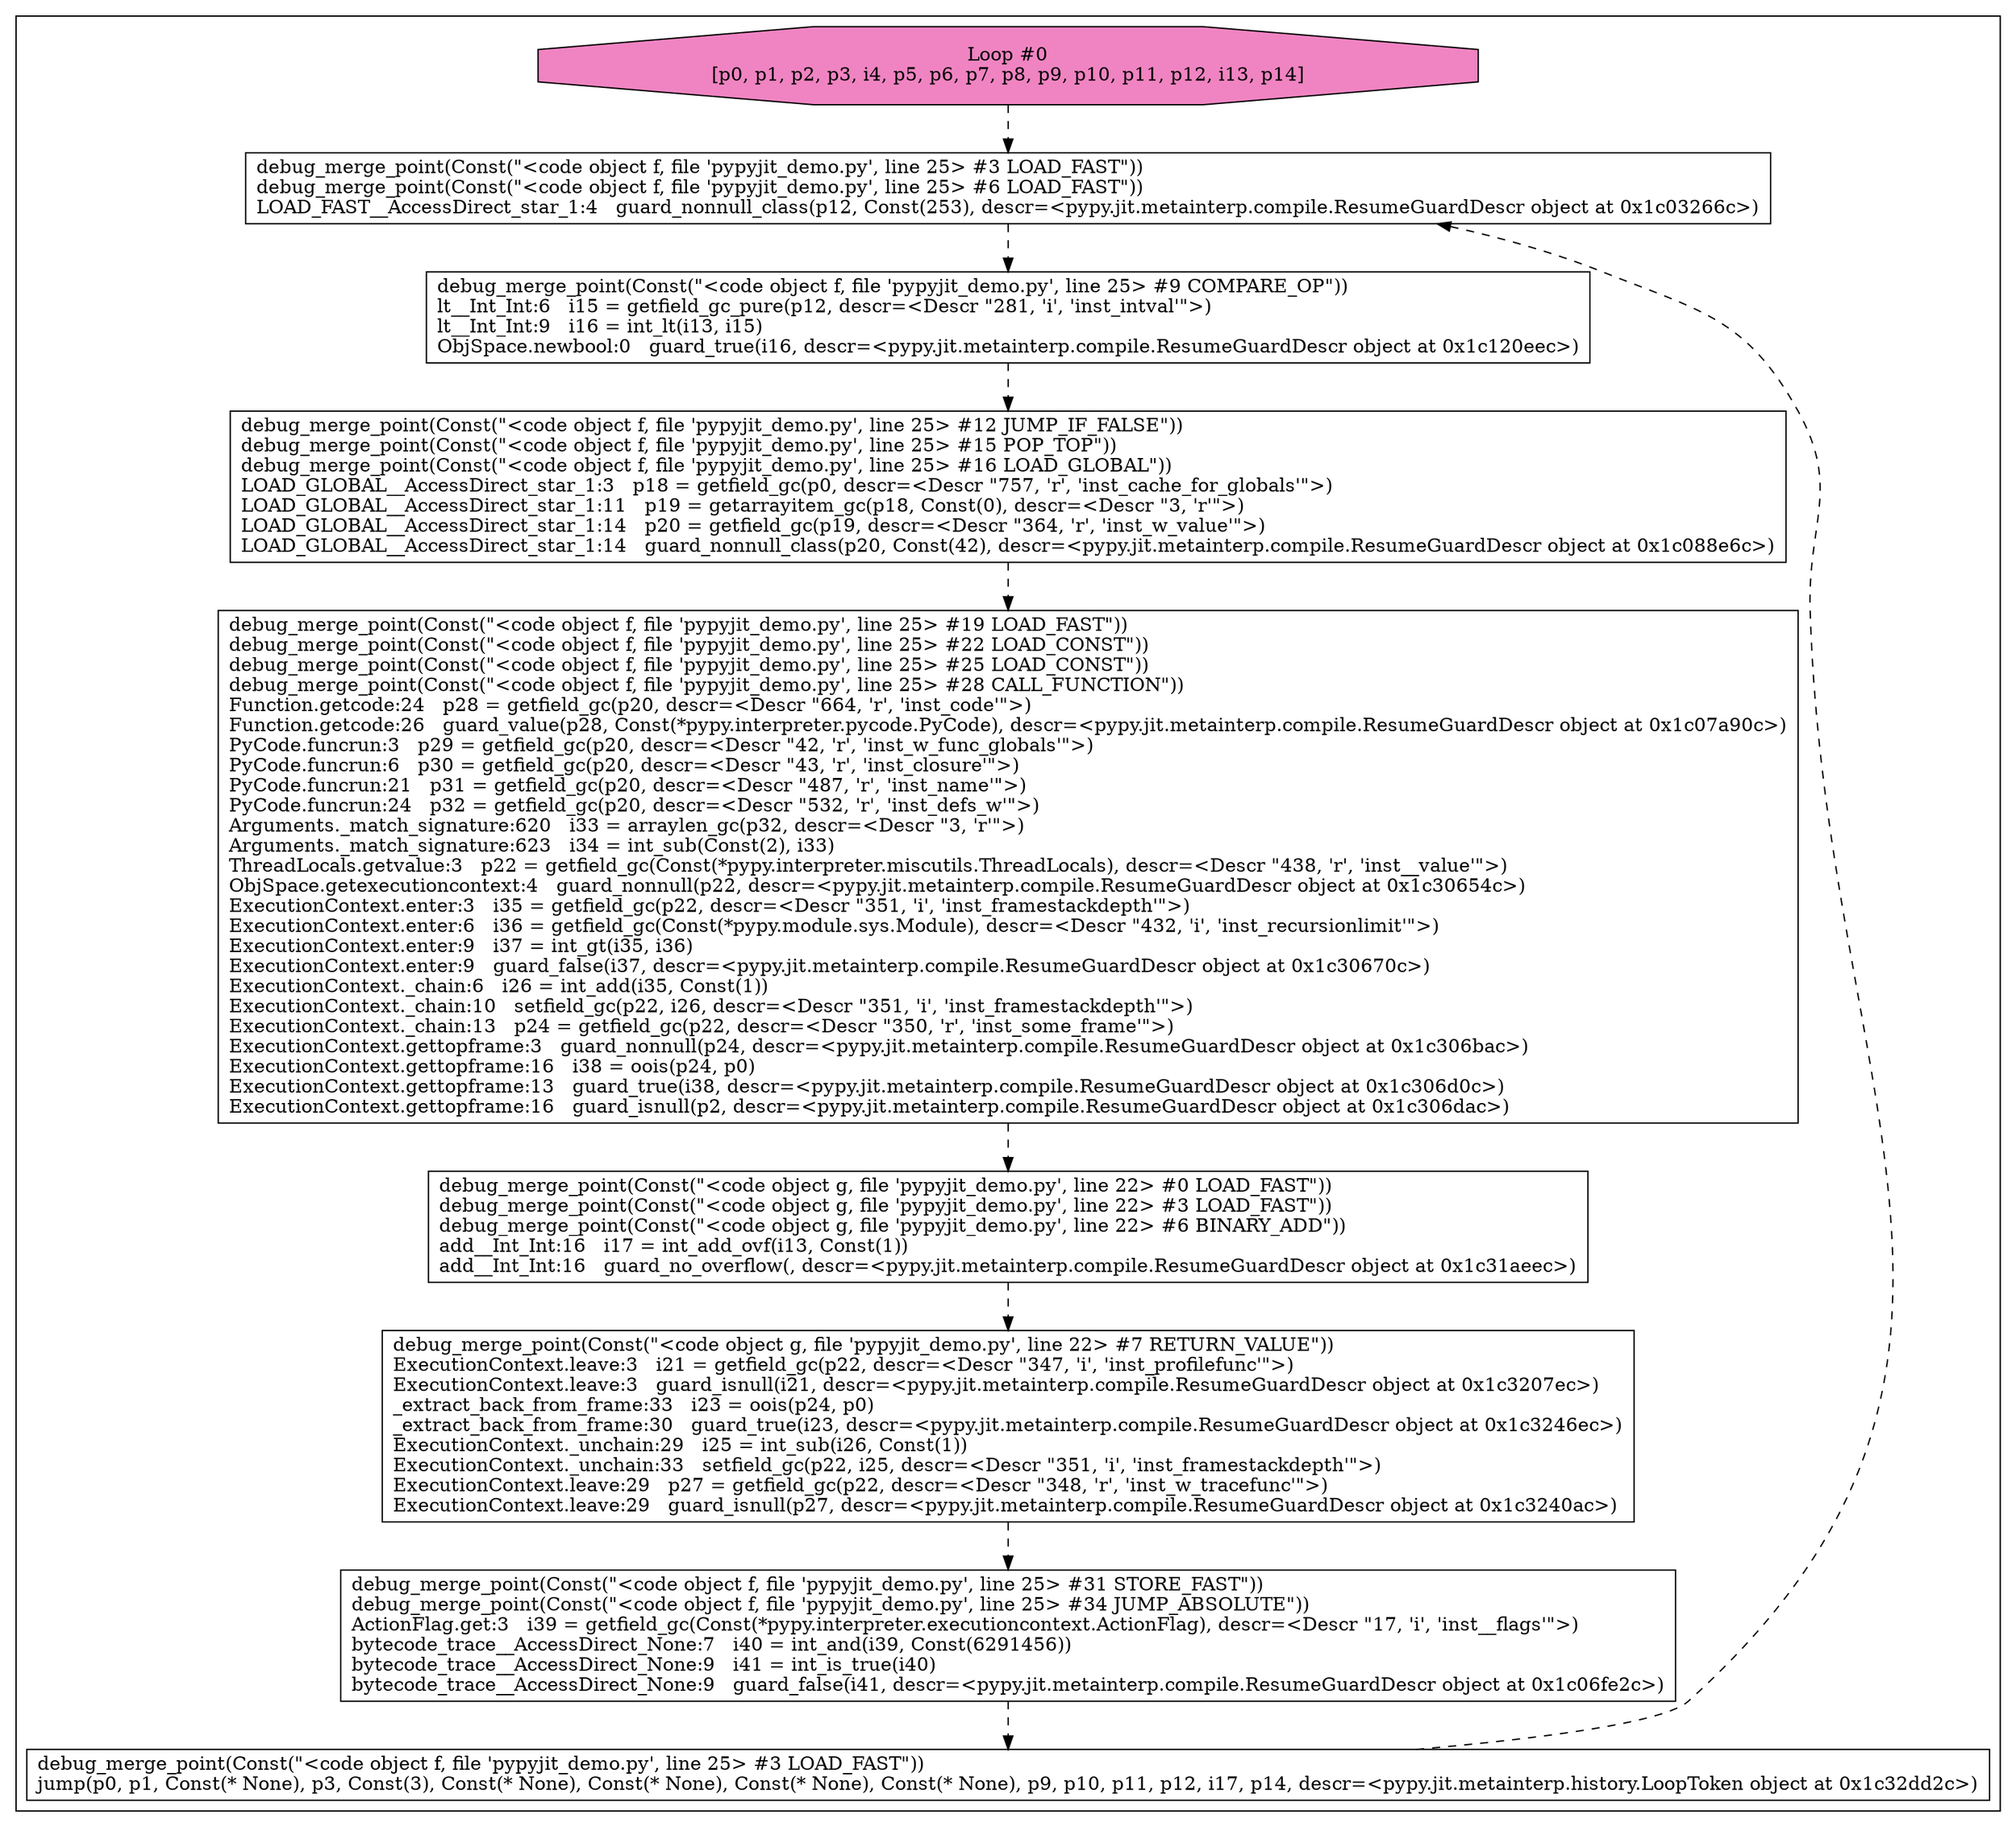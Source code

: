 digraph _resop {
clusterrank="local"
subgraph cluster0 {
_graph0 [shape="octagon", label="Loop #0\n[p0, p1, p2, p3, i4, p5, p6, p7, p8, p9, p10, p11, p12, i13, p14]", color="black", fillcolor="#f084c2", style="filled", width="0.75"];
_g0op0 [shape="box", label="debug_merge_point(Const(\"<code object f, file 'pypyjit_demo.py', line 25> #3 LOAD_FAST\"))\ldebug_merge_point(Const(\"<code object f, file 'pypyjit_demo.py', line 25> #6 LOAD_FAST\"))\lLOAD_FAST__AccessDirect_star_1:4   guard_nonnull_class(p12, Const(253), descr=<pypy.jit.metainterp.compile.ResumeGuardDescr object at 0x1c03266c>)\l", color="black", fillcolor="white", style="filled", width="0.75"];
_g0op3 [shape="box", label="debug_merge_point(Const(\"<code object f, file 'pypyjit_demo.py', line 25> #9 COMPARE_OP\"))\llt__Int_Int:6   i15 = getfield_gc_pure(p12, descr=<Descr \"281, 'i', 'inst_intval'\">)\llt__Int_Int:9   i16 = int_lt(i13, i15)\lObjSpace.newbool:0   guard_true(i16, descr=<pypy.jit.metainterp.compile.ResumeGuardDescr object at 0x1c120eec>)\l", color="black", fillcolor="white", style="filled", width="0.75"];
_g0op39 [shape="box", label="debug_merge_point(Const(\"<code object g, file 'pypyjit_demo.py', line 22> #0 LOAD_FAST\"))\ldebug_merge_point(Const(\"<code object g, file 'pypyjit_demo.py', line 22> #3 LOAD_FAST\"))\ldebug_merge_point(Const(\"<code object g, file 'pypyjit_demo.py', line 22> #6 BINARY_ADD\"))\ladd__Int_Int:16   i17 = int_add_ovf(i13, Const(1))\ladd__Int_Int:16   guard_no_overflow(, descr=<pypy.jit.metainterp.compile.ResumeGuardDescr object at 0x1c31aeec>)\l", color="black", fillcolor="white", style="filled", width="0.75"];
_g0op7 [shape="box", label="debug_merge_point(Const(\"<code object f, file 'pypyjit_demo.py', line 25> #12 JUMP_IF_FALSE\"))\ldebug_merge_point(Const(\"<code object f, file 'pypyjit_demo.py', line 25> #15 POP_TOP\"))\ldebug_merge_point(Const(\"<code object f, file 'pypyjit_demo.py', line 25> #16 LOAD_GLOBAL\"))\lLOAD_GLOBAL__AccessDirect_star_1:3   p18 = getfield_gc(p0, descr=<Descr \"757, 'r', 'inst_cache_for_globals'\">)\lLOAD_GLOBAL__AccessDirect_star_1:11   p19 = getarrayitem_gc(p18, Const(0), descr=<Descr \"3, 'r'\">)\lLOAD_GLOBAL__AccessDirect_star_1:14   p20 = getfield_gc(p19, descr=<Descr \"364, 'r', 'inst_w_value'\">)\lLOAD_GLOBAL__AccessDirect_star_1:14   guard_nonnull_class(p20, Const(42), descr=<pypy.jit.metainterp.compile.ResumeGuardDescr object at 0x1c088e6c>)\l", color="black", fillcolor="white", style="filled", width="0.75"];
_g0op44 [shape="box", label="debug_merge_point(Const(\"<code object g, file 'pypyjit_demo.py', line 22> #7 RETURN_VALUE\"))\lExecutionContext.leave:3   i21 = getfield_gc(p22, descr=<Descr \"347, 'i', 'inst_profilefunc'\">)\lExecutionContext.leave:3   guard_isnull(i21, descr=<pypy.jit.metainterp.compile.ResumeGuardDescr object at 0x1c3207ec>)\l_extract_back_from_frame:33   i23 = oois(p24, p0)\l_extract_back_from_frame:30   guard_true(i23, descr=<pypy.jit.metainterp.compile.ResumeGuardDescr object at 0x1c3246ec>)\lExecutionContext._unchain:29   i25 = int_sub(i26, Const(1))\lExecutionContext._unchain:33   setfield_gc(p22, i25, descr=<Descr \"351, 'i', 'inst_framestackdepth'\">)\lExecutionContext.leave:29   p27 = getfield_gc(p22, descr=<Descr \"348, 'r', 'inst_w_tracefunc'\">)\lExecutionContext.leave:29   guard_isnull(p27, descr=<pypy.jit.metainterp.compile.ResumeGuardDescr object at 0x1c3240ac>)\l", color="black", fillcolor="white", style="filled", width="0.75"];
_g0op14 [shape="box", label="debug_merge_point(Const(\"<code object f, file 'pypyjit_demo.py', line 25> #19 LOAD_FAST\"))\ldebug_merge_point(Const(\"<code object f, file 'pypyjit_demo.py', line 25> #22 LOAD_CONST\"))\ldebug_merge_point(Const(\"<code object f, file 'pypyjit_demo.py', line 25> #25 LOAD_CONST\"))\ldebug_merge_point(Const(\"<code object f, file 'pypyjit_demo.py', line 25> #28 CALL_FUNCTION\"))\lFunction.getcode:24   p28 = getfield_gc(p20, descr=<Descr \"664, 'r', 'inst_code'\">)\lFunction.getcode:26   guard_value(p28, Const(*pypy.interpreter.pycode.PyCode), descr=<pypy.jit.metainterp.compile.ResumeGuardDescr object at 0x1c07a90c>)\lPyCode.funcrun:3   p29 = getfield_gc(p20, descr=<Descr \"42, 'r', 'inst_w_func_globals'\">)\lPyCode.funcrun:6   p30 = getfield_gc(p20, descr=<Descr \"43, 'r', 'inst_closure'\">)\lPyCode.funcrun:21   p31 = getfield_gc(p20, descr=<Descr \"487, 'r', 'inst_name'\">)\lPyCode.funcrun:24   p32 = getfield_gc(p20, descr=<Descr \"532, 'r', 'inst_defs_w'\">)\lArguments._match_signature:620   i33 = arraylen_gc(p32, descr=<Descr \"3, 'r'\">)\lArguments._match_signature:623   i34 = int_sub(Const(2), i33)\lThreadLocals.getvalue:3   p22 = getfield_gc(Const(*pypy.interpreter.miscutils.ThreadLocals), descr=<Descr \"438, 'r', 'inst__value'\">)\lObjSpace.getexecutioncontext:4   guard_nonnull(p22, descr=<pypy.jit.metainterp.compile.ResumeGuardDescr object at 0x1c30654c>)\lExecutionContext.enter:3   i35 = getfield_gc(p22, descr=<Descr \"351, 'i', 'inst_framestackdepth'\">)\lExecutionContext.enter:6   i36 = getfield_gc(Const(*pypy.module.sys.Module), descr=<Descr \"432, 'i', 'inst_recursionlimit'\">)\lExecutionContext.enter:9   i37 = int_gt(i35, i36)\lExecutionContext.enter:9   guard_false(i37, descr=<pypy.jit.metainterp.compile.ResumeGuardDescr object at 0x1c30670c>)\lExecutionContext._chain:6   i26 = int_add(i35, Const(1))\lExecutionContext._chain:10   setfield_gc(p22, i26, descr=<Descr \"351, 'i', 'inst_framestackdepth'\">)\lExecutionContext._chain:13   p24 = getfield_gc(p22, descr=<Descr \"350, 'r', 'inst_some_frame'\">)\lExecutionContext.gettopframe:3   guard_nonnull(p24, descr=<pypy.jit.metainterp.compile.ResumeGuardDescr object at 0x1c306bac>)\lExecutionContext.gettopframe:16   i38 = oois(p24, p0)\lExecutionContext.gettopframe:13   guard_true(i38, descr=<pypy.jit.metainterp.compile.ResumeGuardDescr object at 0x1c306d0c>)\lExecutionContext.gettopframe:16   guard_isnull(p2, descr=<pypy.jit.metainterp.compile.ResumeGuardDescr object at 0x1c306dac>)\l", color="black", fillcolor="white", style="filled", width="0.75"];
_g0op53 [shape="box", label="debug_merge_point(Const(\"<code object f, file 'pypyjit_demo.py', line 25> #31 STORE_FAST\"))\ldebug_merge_point(Const(\"<code object f, file 'pypyjit_demo.py', line 25> #34 JUMP_ABSOLUTE\"))\lActionFlag.get:3   i39 = getfield_gc(Const(*pypy.interpreter.executioncontext.ActionFlag), descr=<Descr \"17, 'i', 'inst__flags'\">)\lbytecode_trace__AccessDirect_None:7   i40 = int_and(i39, Const(6291456))\lbytecode_trace__AccessDirect_None:9   i41 = int_is_true(i40)\lbytecode_trace__AccessDirect_None:9   guard_false(i41, descr=<pypy.jit.metainterp.compile.ResumeGuardDescr object at 0x1c06fe2c>)\l", color="black", fillcolor="white", style="filled", width="0.75"];
_g0op59 [shape="box", label="debug_merge_point(Const(\"<code object f, file 'pypyjit_demo.py', line 25> #3 LOAD_FAST\"))\ljump(p0, p1, Const(* None), p3, Const(3), Const(* None), Const(* None), Const(* None), Const(* None), p9, p10, p11, p12, i17, p14, descr=<pypy.jit.metainterp.history.LoopToken object at 0x1c32dd2c>)\l", color="black", fillcolor="white", style="filled", width="0.75"];
}
edge [label="", style="dashed", color="black", dir="forward", weight="5"];
_graph0 -> _g0op0
edge [label="", style="dashed", color="black", dir="forward", weight="5"];
_g0op0 -> _g0op3
edge [label="", style="dashed", color="black", dir="forward", weight="5"];
_g0op3 -> _g0op7
edge [label="", style="dashed", color="black", dir="forward", weight="5"];
_g0op39 -> _g0op44
edge [label="", style="dashed", color="black", dir="forward", weight="5"];
_g0op7 -> _g0op14
edge [label="", style="dashed", color="black", dir="forward", weight="5"];
_g0op44 -> _g0op53
edge [label="", style="dashed", color="black", dir="forward", weight="5"];
_g0op14 -> _g0op39
edge [label="", style="dashed", color="black", dir="forward", weight="5"];
_g0op53 -> _g0op59
edge [label="", style="dashed", color="black", dir="forward", weight="0"];
_g0op59 -> _g0op0
}